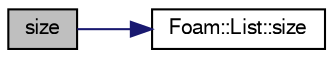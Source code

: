 digraph "size"
{
  bgcolor="transparent";
  edge [fontname="FreeSans",fontsize="10",labelfontname="FreeSans",labelfontsize="10"];
  node [fontname="FreeSans",fontsize="10",shape=record];
  rankdir="LR";
  Node1063 [label="size",height=0.2,width=0.4,color="black", fillcolor="grey75", style="filled", fontcolor="black"];
  Node1063 -> Node1064 [color="midnightblue",fontsize="10",style="solid",fontname="FreeSans"];
  Node1064 [label="Foam::List::size",height=0.2,width=0.4,color="black",URL="$a25694.html#a8a5f6fa29bd4b500caf186f60245b384",tooltip="Override size to be inconsistent with allocated storage. "];
}
